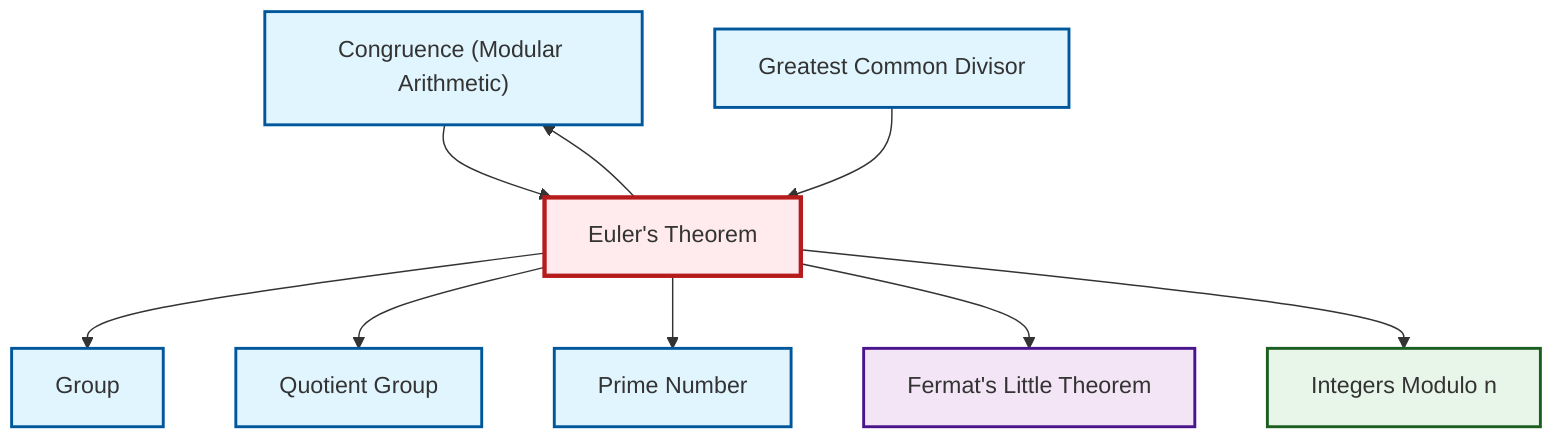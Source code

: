 graph TD
    classDef definition fill:#e1f5fe,stroke:#01579b,stroke-width:2px
    classDef theorem fill:#f3e5f5,stroke:#4a148c,stroke-width:2px
    classDef axiom fill:#fff3e0,stroke:#e65100,stroke-width:2px
    classDef example fill:#e8f5e9,stroke:#1b5e20,stroke-width:2px
    classDef current fill:#ffebee,stroke:#b71c1c,stroke-width:3px
    def-quotient-group["Quotient Group"]:::definition
    thm-fermat-little["Fermat's Little Theorem"]:::theorem
    def-group["Group"]:::definition
    def-prime["Prime Number"]:::definition
    ex-quotient-integers-mod-n["Integers Modulo n"]:::example
    def-congruence["Congruence (Modular Arithmetic)"]:::definition
    def-gcd["Greatest Common Divisor"]:::definition
    thm-euler["Euler's Theorem"]:::theorem
    thm-euler --> def-group
    def-congruence --> thm-euler
    thm-euler --> def-congruence
    thm-euler --> def-quotient-group
    thm-euler --> def-prime
    thm-euler --> thm-fermat-little
    def-gcd --> thm-euler
    thm-euler --> ex-quotient-integers-mod-n
    class thm-euler current